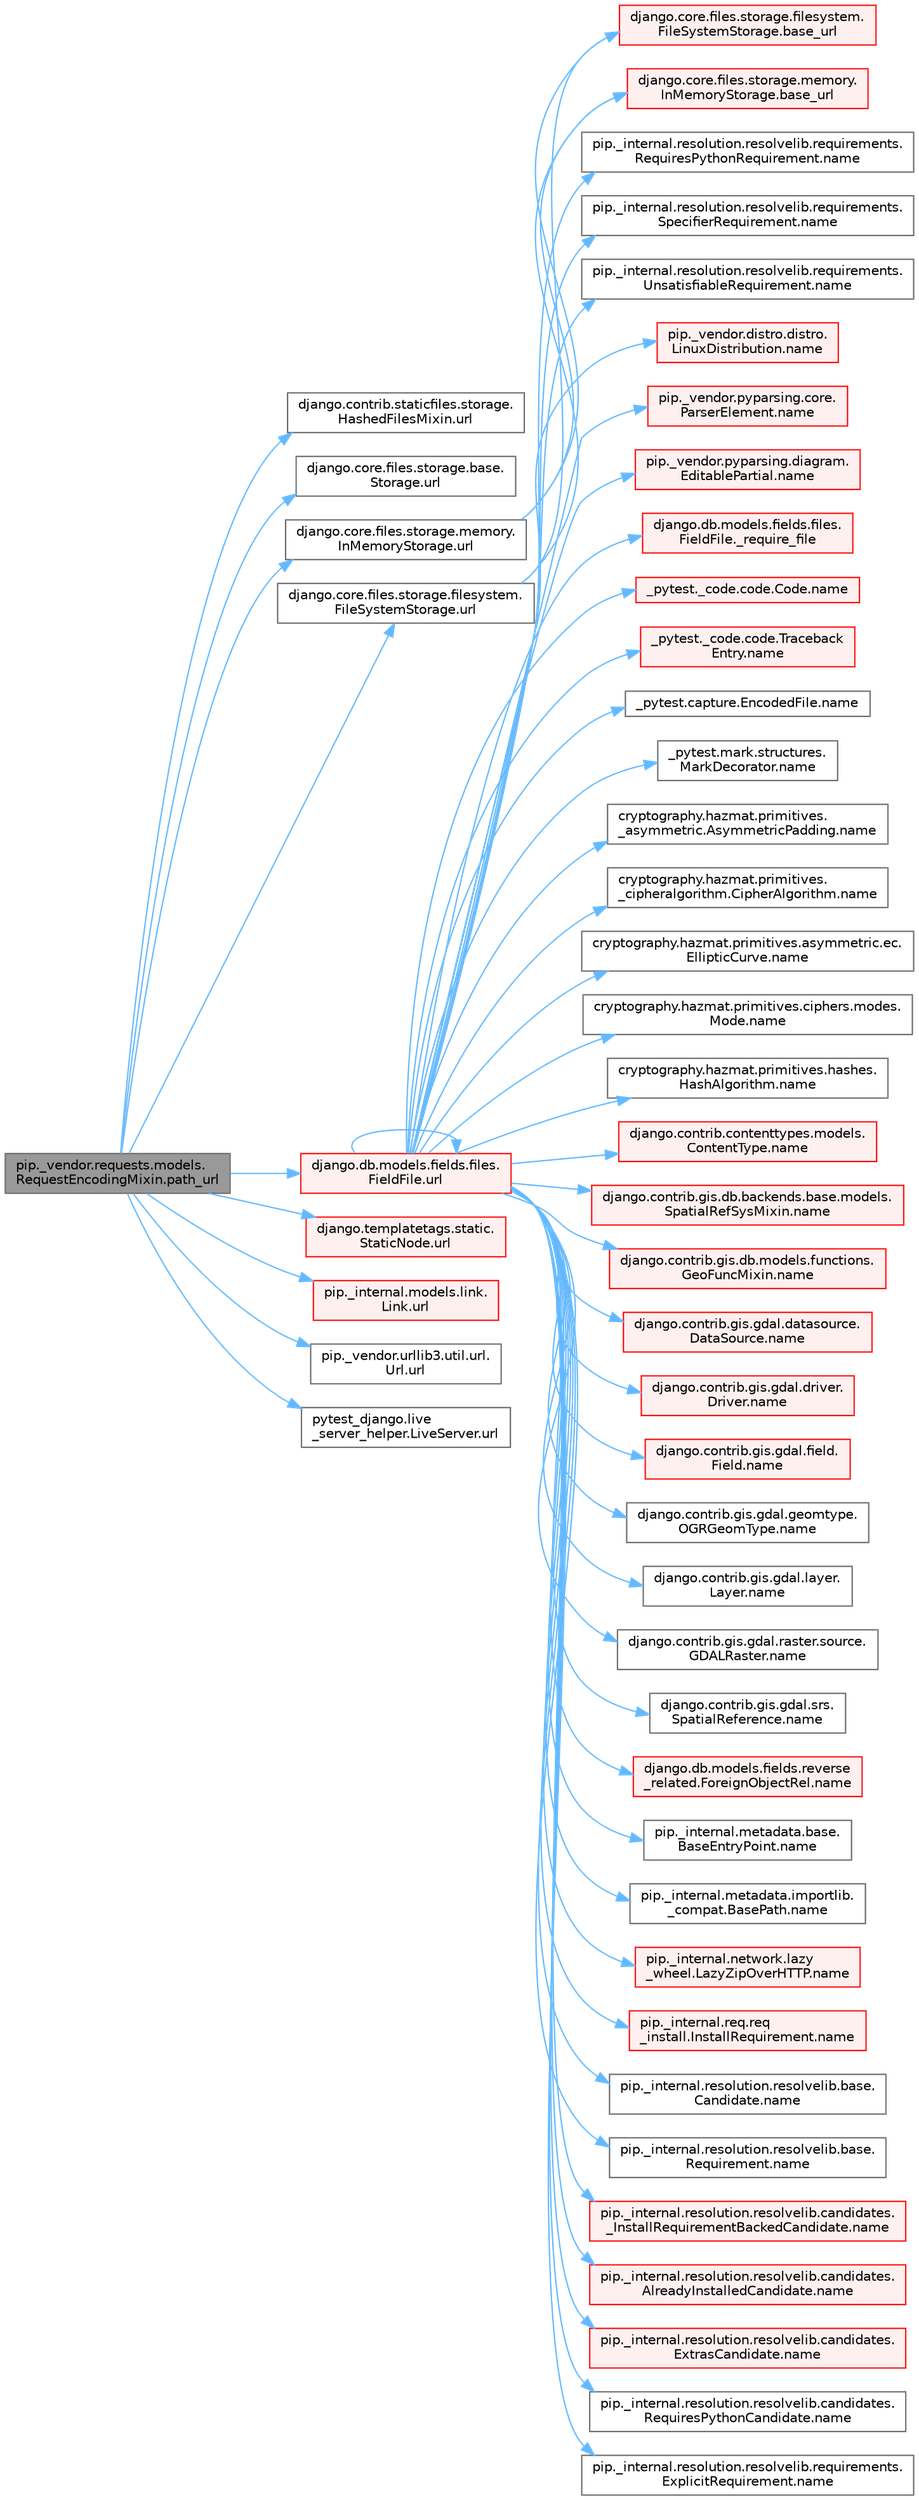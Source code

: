 digraph "pip._vendor.requests.models.RequestEncodingMixin.path_url"
{
 // LATEX_PDF_SIZE
  bgcolor="transparent";
  edge [fontname=Helvetica,fontsize=10,labelfontname=Helvetica,labelfontsize=10];
  node [fontname=Helvetica,fontsize=10,shape=box,height=0.2,width=0.4];
  rankdir="LR";
  Node1 [id="Node000001",label="pip._vendor.requests.models.\lRequestEncodingMixin.path_url",height=0.2,width=0.4,color="gray40", fillcolor="grey60", style="filled", fontcolor="black",tooltip=" "];
  Node1 -> Node2 [id="edge1_Node000001_Node000002",color="steelblue1",style="solid",tooltip=" "];
  Node2 [id="Node000002",label="django.contrib.staticfiles.storage.\lHashedFilesMixin.url",height=0.2,width=0.4,color="grey40", fillcolor="white", style="filled",URL="$classdjango_1_1contrib_1_1staticfiles_1_1storage_1_1_hashed_files_mixin.html#a81f974c7dd835781c0da370a9b83c70e",tooltip=" "];
  Node1 -> Node3 [id="edge2_Node000001_Node000003",color="steelblue1",style="solid",tooltip=" "];
  Node3 [id="Node000003",label="django.core.files.storage.base.\lStorage.url",height=0.2,width=0.4,color="grey40", fillcolor="white", style="filled",URL="$classdjango_1_1core_1_1files_1_1storage_1_1base_1_1_storage.html#a536c05b2d068ca7f08976a4cbd8957f8",tooltip=" "];
  Node1 -> Node4 [id="edge3_Node000001_Node000004",color="steelblue1",style="solid",tooltip=" "];
  Node4 [id="Node000004",label="django.core.files.storage.filesystem.\lFileSystemStorage.url",height=0.2,width=0.4,color="grey40", fillcolor="white", style="filled",URL="$classdjango_1_1core_1_1files_1_1storage_1_1filesystem_1_1_file_system_storage.html#a3bfcbd43a95c6ee84835ca43de1b4a62",tooltip=" "];
  Node4 -> Node5 [id="edge4_Node000004_Node000005",color="steelblue1",style="solid",tooltip=" "];
  Node5 [id="Node000005",label="django.core.files.storage.filesystem.\lFileSystemStorage.base_url",height=0.2,width=0.4,color="red", fillcolor="#FFF0F0", style="filled",URL="$classdjango_1_1core_1_1files_1_1storage_1_1filesystem_1_1_file_system_storage.html#abfebd8ecb8a8b7bb71fabb308172b71d",tooltip=" "];
  Node4 -> Node7 [id="edge5_Node000004_Node000007",color="steelblue1",style="solid",tooltip=" "];
  Node7 [id="Node000007",label="django.core.files.storage.memory.\lInMemoryStorage.base_url",height=0.2,width=0.4,color="red", fillcolor="#FFF0F0", style="filled",URL="$classdjango_1_1core_1_1files_1_1storage_1_1memory_1_1_in_memory_storage.html#abe19b8e26aba6c42befadd718d35bf7d",tooltip=" "];
  Node1 -> Node8 [id="edge6_Node000001_Node000008",color="steelblue1",style="solid",tooltip=" "];
  Node8 [id="Node000008",label="django.core.files.storage.memory.\lInMemoryStorage.url",height=0.2,width=0.4,color="grey40", fillcolor="white", style="filled",URL="$classdjango_1_1core_1_1files_1_1storage_1_1memory_1_1_in_memory_storage.html#a3927991235f4ed2724a01497d99c8472",tooltip=" "];
  Node8 -> Node5 [id="edge7_Node000008_Node000005",color="steelblue1",style="solid",tooltip=" "];
  Node8 -> Node7 [id="edge8_Node000008_Node000007",color="steelblue1",style="solid",tooltip=" "];
  Node1 -> Node9 [id="edge9_Node000001_Node000009",color="steelblue1",style="solid",tooltip=" "];
  Node9 [id="Node000009",label="django.db.models.fields.files.\lFieldFile.url",height=0.2,width=0.4,color="red", fillcolor="#FFF0F0", style="filled",URL="$classdjango_1_1db_1_1models_1_1fields_1_1files_1_1_field_file.html#a068aaff04949963245840e3226b2c87a",tooltip=" "];
  Node9 -> Node10 [id="edge10_Node000009_Node000010",color="steelblue1",style="solid",tooltip=" "];
  Node10 [id="Node000010",label="django.db.models.fields.files.\lFieldFile._require_file",height=0.2,width=0.4,color="red", fillcolor="#FFF0F0", style="filled",URL="$classdjango_1_1db_1_1models_1_1fields_1_1files_1_1_field_file.html#a1cac893f5b8a18de2457265f1bf93b47",tooltip=" "];
  Node9 -> Node360 [id="edge11_Node000009_Node000360",color="steelblue1",style="solid",tooltip=" "];
  Node360 [id="Node000360",label="_pytest._code.code.Code.name",height=0.2,width=0.4,color="red", fillcolor="#FFF0F0", style="filled",URL="$class__pytest_1_1__code_1_1code_1_1_code.html#a1f3cbc53ca6df4a1bab12183694b6e78",tooltip=" "];
  Node9 -> Node361 [id="edge12_Node000009_Node000361",color="steelblue1",style="solid",tooltip=" "];
  Node361 [id="Node000361",label="_pytest._code.code.Traceback\lEntry.name",height=0.2,width=0.4,color="red", fillcolor="#FFF0F0", style="filled",URL="$class__pytest_1_1__code_1_1code_1_1_traceback_entry.html#a106b95c0753f41669fbfb8ee4c11ad3d",tooltip=" "];
  Node9 -> Node363 [id="edge13_Node000009_Node000363",color="steelblue1",style="solid",tooltip=" "];
  Node363 [id="Node000363",label="_pytest.capture.EncodedFile.name",height=0.2,width=0.4,color="grey40", fillcolor="white", style="filled",URL="$class__pytest_1_1capture_1_1_encoded_file.html#a738c73b5de21c7261d9e51f71e4f0397",tooltip=" "];
  Node9 -> Node364 [id="edge14_Node000009_Node000364",color="steelblue1",style="solid",tooltip=" "];
  Node364 [id="Node000364",label="_pytest.mark.structures.\lMarkDecorator.name",height=0.2,width=0.4,color="grey40", fillcolor="white", style="filled",URL="$class__pytest_1_1mark_1_1structures_1_1_mark_decorator.html#ae8f66760cda125450e0e3bd38689c72f",tooltip=" "];
  Node9 -> Node365 [id="edge15_Node000009_Node000365",color="steelblue1",style="solid",tooltip=" "];
  Node365 [id="Node000365",label="cryptography.hazmat.primitives.\l_asymmetric.AsymmetricPadding.name",height=0.2,width=0.4,color="grey40", fillcolor="white", style="filled",URL="$classcryptography_1_1hazmat_1_1primitives_1_1__asymmetric_1_1_asymmetric_padding.html#a8f72e8284cb336861a873ed5ce0e39b5",tooltip=" "];
  Node9 -> Node366 [id="edge16_Node000009_Node000366",color="steelblue1",style="solid",tooltip=" "];
  Node366 [id="Node000366",label="cryptography.hazmat.primitives.\l_cipheralgorithm.CipherAlgorithm.name",height=0.2,width=0.4,color="grey40", fillcolor="white", style="filled",URL="$classcryptography_1_1hazmat_1_1primitives_1_1__cipheralgorithm_1_1_cipher_algorithm.html#a50567a5c3388450ab7aa883ab34a1ac7",tooltip=" "];
  Node9 -> Node367 [id="edge17_Node000009_Node000367",color="steelblue1",style="solid",tooltip=" "];
  Node367 [id="Node000367",label="cryptography.hazmat.primitives.asymmetric.ec.\lEllipticCurve.name",height=0.2,width=0.4,color="grey40", fillcolor="white", style="filled",URL="$classcryptography_1_1hazmat_1_1primitives_1_1asymmetric_1_1ec_1_1_elliptic_curve.html#a2775c4e945309a6c7ea33dace1698a60",tooltip=" "];
  Node9 -> Node368 [id="edge18_Node000009_Node000368",color="steelblue1",style="solid",tooltip=" "];
  Node368 [id="Node000368",label="cryptography.hazmat.primitives.ciphers.modes.\lMode.name",height=0.2,width=0.4,color="grey40", fillcolor="white", style="filled",URL="$classcryptography_1_1hazmat_1_1primitives_1_1ciphers_1_1modes_1_1_mode.html#a99d93fd1370a2abbb5bb5cffbd5ff0f7",tooltip=" "];
  Node9 -> Node369 [id="edge19_Node000009_Node000369",color="steelblue1",style="solid",tooltip=" "];
  Node369 [id="Node000369",label="cryptography.hazmat.primitives.hashes.\lHashAlgorithm.name",height=0.2,width=0.4,color="grey40", fillcolor="white", style="filled",URL="$classcryptography_1_1hazmat_1_1primitives_1_1hashes_1_1_hash_algorithm.html#a42c7e1582d9b46a015774af9e5cbbb0b",tooltip=" "];
  Node9 -> Node370 [id="edge20_Node000009_Node000370",color="steelblue1",style="solid",tooltip=" "];
  Node370 [id="Node000370",label="django.contrib.contenttypes.models.\lContentType.name",height=0.2,width=0.4,color="red", fillcolor="#FFF0F0", style="filled",URL="$classdjango_1_1contrib_1_1contenttypes_1_1models_1_1_content_type.html#a305b62f56597bb2e4823dcf5e6ccdcf8",tooltip=" "];
  Node9 -> Node372 [id="edge21_Node000009_Node000372",color="steelblue1",style="solid",tooltip=" "];
  Node372 [id="Node000372",label="django.contrib.gis.db.backends.base.models.\lSpatialRefSysMixin.name",height=0.2,width=0.4,color="red", fillcolor="#FFF0F0", style="filled",URL="$classdjango_1_1contrib_1_1gis_1_1db_1_1backends_1_1base_1_1models_1_1_spatial_ref_sys_mixin.html#a56fe36e786b49160249395f453dd1cab",tooltip=" "];
  Node9 -> Node373 [id="edge22_Node000009_Node000373",color="steelblue1",style="solid",tooltip=" "];
  Node373 [id="Node000373",label="django.contrib.gis.db.models.functions.\lGeoFuncMixin.name",height=0.2,width=0.4,color="red", fillcolor="#FFF0F0", style="filled",URL="$classdjango_1_1contrib_1_1gis_1_1db_1_1models_1_1functions_1_1_geo_func_mixin.html#adeeb6b2c9db337396468712e919af622",tooltip=" "];
  Node9 -> Node374 [id="edge23_Node000009_Node000374",color="steelblue1",style="solid",tooltip=" "];
  Node374 [id="Node000374",label="django.contrib.gis.gdal.datasource.\lDataSource.name",height=0.2,width=0.4,color="red", fillcolor="#FFF0F0", style="filled",URL="$classdjango_1_1contrib_1_1gis_1_1gdal_1_1datasource_1_1_data_source.html#aaa98728c7ef6f4d96c689550e8af3ed5",tooltip=" "];
  Node9 -> Node388 [id="edge24_Node000009_Node000388",color="steelblue1",style="solid",tooltip=" "];
  Node388 [id="Node000388",label="django.contrib.gis.gdal.driver.\lDriver.name",height=0.2,width=0.4,color="red", fillcolor="#FFF0F0", style="filled",URL="$classdjango_1_1contrib_1_1gis_1_1gdal_1_1driver_1_1_driver.html#aaa5d4d1b9fd762839db84d1e56e36b7f",tooltip=" "];
  Node9 -> Node389 [id="edge25_Node000009_Node000389",color="steelblue1",style="solid",tooltip=" "];
  Node389 [id="Node000389",label="django.contrib.gis.gdal.field.\lField.name",height=0.2,width=0.4,color="red", fillcolor="#FFF0F0", style="filled",URL="$classdjango_1_1contrib_1_1gis_1_1gdal_1_1field_1_1_field.html#a28a3b0af5006d5abf34d5b1497011368",tooltip=" "];
  Node9 -> Node390 [id="edge26_Node000009_Node000390",color="steelblue1",style="solid",tooltip=" "];
  Node390 [id="Node000390",label="django.contrib.gis.gdal.geomtype.\lOGRGeomType.name",height=0.2,width=0.4,color="grey40", fillcolor="white", style="filled",URL="$classdjango_1_1contrib_1_1gis_1_1gdal_1_1geomtype_1_1_o_g_r_geom_type.html#a719b3100682ab8df79fd8a2484163b8e",tooltip=" "];
  Node9 -> Node391 [id="edge27_Node000009_Node000391",color="steelblue1",style="solid",tooltip=" "];
  Node391 [id="Node000391",label="django.contrib.gis.gdal.layer.\lLayer.name",height=0.2,width=0.4,color="grey40", fillcolor="white", style="filled",URL="$classdjango_1_1contrib_1_1gis_1_1gdal_1_1layer_1_1_layer.html#a53791d8e2fe8b1ca86b426a625e7d66c",tooltip=" "];
  Node9 -> Node392 [id="edge28_Node000009_Node000392",color="steelblue1",style="solid",tooltip=" "];
  Node392 [id="Node000392",label="django.contrib.gis.gdal.raster.source.\lGDALRaster.name",height=0.2,width=0.4,color="grey40", fillcolor="white", style="filled",URL="$classdjango_1_1contrib_1_1gis_1_1gdal_1_1raster_1_1source_1_1_g_d_a_l_raster.html#a6cca2a8eca0ab4ff2e89f0f0cce590d1",tooltip=" "];
  Node9 -> Node393 [id="edge29_Node000009_Node000393",color="steelblue1",style="solid",tooltip=" "];
  Node393 [id="Node000393",label="django.contrib.gis.gdal.srs.\lSpatialReference.name",height=0.2,width=0.4,color="grey40", fillcolor="white", style="filled",URL="$classdjango_1_1contrib_1_1gis_1_1gdal_1_1srs_1_1_spatial_reference.html#ac2c9d37b41ae1a91ca63a7046590d603",tooltip=" "];
  Node9 -> Node394 [id="edge30_Node000009_Node000394",color="steelblue1",style="solid",tooltip=" "];
  Node394 [id="Node000394",label="django.db.models.fields.reverse\l_related.ForeignObjectRel.name",height=0.2,width=0.4,color="red", fillcolor="#FFF0F0", style="filled",URL="$classdjango_1_1db_1_1models_1_1fields_1_1reverse__related_1_1_foreign_object_rel.html#a5c0c2387142987d2c9582e677e90b5d7",tooltip=" "];
  Node9 -> Node395 [id="edge31_Node000009_Node000395",color="steelblue1",style="solid",tooltip=" "];
  Node395 [id="Node000395",label="pip._internal.metadata.base.\lBaseEntryPoint.name",height=0.2,width=0.4,color="grey40", fillcolor="white", style="filled",URL="$classpip_1_1__internal_1_1metadata_1_1base_1_1_base_entry_point.html#acd0c7299966258aeb0876da26520233d",tooltip=" "];
  Node9 -> Node396 [id="edge32_Node000009_Node000396",color="steelblue1",style="solid",tooltip=" "];
  Node396 [id="Node000396",label="pip._internal.metadata.importlib.\l_compat.BasePath.name",height=0.2,width=0.4,color="grey40", fillcolor="white", style="filled",URL="$classpip_1_1__internal_1_1metadata_1_1importlib_1_1__compat_1_1_base_path.html#aa5b4e00be6be00e1bd599909ae50bc00",tooltip=" "];
  Node9 -> Node397 [id="edge33_Node000009_Node000397",color="steelblue1",style="solid",tooltip=" "];
  Node397 [id="Node000397",label="pip._internal.network.lazy\l_wheel.LazyZipOverHTTP.name",height=0.2,width=0.4,color="red", fillcolor="#FFF0F0", style="filled",URL="$classpip_1_1__internal_1_1network_1_1lazy__wheel_1_1_lazy_zip_over_h_t_t_p.html#a59403bb703d375caa6c1dda7573257a1",tooltip=" "];
  Node9 -> Node398 [id="edge34_Node000009_Node000398",color="steelblue1",style="solid",tooltip=" "];
  Node398 [id="Node000398",label="pip._internal.req.req\l_install.InstallRequirement.name",height=0.2,width=0.4,color="red", fillcolor="#FFF0F0", style="filled",URL="$classpip_1_1__internal_1_1req_1_1req__install_1_1_install_requirement.html#a6b019e16ae98576ae64c68e0f5824e34",tooltip=" "];
  Node9 -> Node406 [id="edge35_Node000009_Node000406",color="steelblue1",style="solid",tooltip=" "];
  Node406 [id="Node000406",label="pip._internal.resolution.resolvelib.base.\lCandidate.name",height=0.2,width=0.4,color="grey40", fillcolor="white", style="filled",URL="$classpip_1_1__internal_1_1resolution_1_1resolvelib_1_1base_1_1_candidate.html#a7000e68e912182072a011f9df0c142ee",tooltip=" "];
  Node9 -> Node407 [id="edge36_Node000009_Node000407",color="steelblue1",style="solid",tooltip=" "];
  Node407 [id="Node000407",label="pip._internal.resolution.resolvelib.base.\lRequirement.name",height=0.2,width=0.4,color="grey40", fillcolor="white", style="filled",URL="$classpip_1_1__internal_1_1resolution_1_1resolvelib_1_1base_1_1_requirement.html#a013752876d4b3521f3a087987b443d90",tooltip=" "];
  Node9 -> Node408 [id="edge37_Node000009_Node000408",color="steelblue1",style="solid",tooltip=" "];
  Node408 [id="Node000408",label="pip._internal.resolution.resolvelib.candidates.\l_InstallRequirementBackedCandidate.name",height=0.2,width=0.4,color="red", fillcolor="#FFF0F0", style="filled",URL="$classpip_1_1__internal_1_1resolution_1_1resolvelib_1_1candidates_1_1___install_requirement_backed_candidate.html#a1538a825241b855a4abf51d6bf616cde",tooltip=" "];
  Node9 -> Node492 [id="edge38_Node000009_Node000492",color="steelblue1",style="solid",tooltip=" "];
  Node492 [id="Node000492",label="pip._internal.resolution.resolvelib.candidates.\lAlreadyInstalledCandidate.name",height=0.2,width=0.4,color="red", fillcolor="#FFF0F0", style="filled",URL="$classpip_1_1__internal_1_1resolution_1_1resolvelib_1_1candidates_1_1_already_installed_candidate.html#a0f4ae3f092daa140dc8bda04e8d0f2d0",tooltip=" "];
  Node9 -> Node493 [id="edge39_Node000009_Node000493",color="steelblue1",style="solid",tooltip=" "];
  Node493 [id="Node000493",label="pip._internal.resolution.resolvelib.candidates.\lExtrasCandidate.name",height=0.2,width=0.4,color="red", fillcolor="#FFF0F0", style="filled",URL="$classpip_1_1__internal_1_1resolution_1_1resolvelib_1_1candidates_1_1_extras_candidate.html#a6e13b1ab724cd7af8b22cadb37352b31",tooltip=" "];
  Node9 -> Node531 [id="edge40_Node000009_Node000531",color="steelblue1",style="solid",tooltip=" "];
  Node531 [id="Node000531",label="pip._internal.resolution.resolvelib.candidates.\lRequiresPythonCandidate.name",height=0.2,width=0.4,color="grey40", fillcolor="white", style="filled",URL="$classpip_1_1__internal_1_1resolution_1_1resolvelib_1_1candidates_1_1_requires_python_candidate.html#aeff13058676b07d1b67feed53749d838",tooltip=" "];
  Node9 -> Node532 [id="edge41_Node000009_Node000532",color="steelblue1",style="solid",tooltip=" "];
  Node532 [id="Node000532",label="pip._internal.resolution.resolvelib.requirements.\lExplicitRequirement.name",height=0.2,width=0.4,color="grey40", fillcolor="white", style="filled",URL="$classpip_1_1__internal_1_1resolution_1_1resolvelib_1_1requirements_1_1_explicit_requirement.html#a3e8f9b07c17be864b1a90cc2f5e87b35",tooltip=" "];
  Node9 -> Node533 [id="edge42_Node000009_Node000533",color="steelblue1",style="solid",tooltip=" "];
  Node533 [id="Node000533",label="pip._internal.resolution.resolvelib.requirements.\lRequiresPythonRequirement.name",height=0.2,width=0.4,color="grey40", fillcolor="white", style="filled",URL="$classpip_1_1__internal_1_1resolution_1_1resolvelib_1_1requirements_1_1_requires_python_requirement.html#ac555e717a97ebb38cb2ad735939cf8b8",tooltip=" "];
  Node9 -> Node534 [id="edge43_Node000009_Node000534",color="steelblue1",style="solid",tooltip=" "];
  Node534 [id="Node000534",label="pip._internal.resolution.resolvelib.requirements.\lSpecifierRequirement.name",height=0.2,width=0.4,color="grey40", fillcolor="white", style="filled",URL="$classpip_1_1__internal_1_1resolution_1_1resolvelib_1_1requirements_1_1_specifier_requirement.html#af2ae64f787d166605910d13457564fd9",tooltip=" "];
  Node9 -> Node535 [id="edge44_Node000009_Node000535",color="steelblue1",style="solid",tooltip=" "];
  Node535 [id="Node000535",label="pip._internal.resolution.resolvelib.requirements.\lUnsatisfiableRequirement.name",height=0.2,width=0.4,color="grey40", fillcolor="white", style="filled",URL="$classpip_1_1__internal_1_1resolution_1_1resolvelib_1_1requirements_1_1_unsatisfiable_requirement.html#a78f7012fa925a93d5600232bf2bc9728",tooltip=" "];
  Node9 -> Node536 [id="edge45_Node000009_Node000536",color="steelblue1",style="solid",tooltip=" "];
  Node536 [id="Node000536",label="pip._vendor.distro.distro.\lLinuxDistribution.name",height=0.2,width=0.4,color="red", fillcolor="#FFF0F0", style="filled",URL="$classpip_1_1__vendor_1_1distro_1_1distro_1_1_linux_distribution.html#a0f30009e5f86e89a27bd187e8a759e32",tooltip=" "];
  Node9 -> Node596 [id="edge46_Node000009_Node000596",color="steelblue1",style="solid",tooltip=" "];
  Node596 [id="Node000596",label="pip._vendor.pyparsing.core.\lParserElement.name",height=0.2,width=0.4,color="red", fillcolor="#FFF0F0", style="filled",URL="$classpip_1_1__vendor_1_1pyparsing_1_1core_1_1_parser_element.html#ad7db196655f86eaadabd81c40af25717",tooltip=" "];
  Node9 -> Node694 [id="edge47_Node000009_Node000694",color="steelblue1",style="solid",tooltip=" "];
  Node694 [id="Node000694",label="pip._vendor.pyparsing.diagram.\lEditablePartial.name",height=0.2,width=0.4,color="red", fillcolor="#FFF0F0", style="filled",URL="$classpip_1_1__vendor_1_1pyparsing_1_1diagram_1_1_editable_partial.html#a3c8365249bd6514fce002d62622de581",tooltip=" "];
  Node9 -> Node9 [id="edge48_Node000009_Node000009",color="steelblue1",style="solid",tooltip=" "];
  Node1 -> Node2104 [id="edge49_Node000001_Node002104",color="steelblue1",style="solid",tooltip=" "];
  Node2104 [id="Node002104",label="django.templatetags.static.\lStaticNode.url",height=0.2,width=0.4,color="red", fillcolor="#FFF0F0", style="filled",URL="$classdjango_1_1templatetags_1_1static_1_1_static_node.html#a115d09ea1992e51f4b56d0e8b24abfb3",tooltip=" "];
  Node1 -> Node2107 [id="edge50_Node000001_Node002107",color="steelblue1",style="solid",tooltip=" "];
  Node2107 [id="Node002107",label="pip._internal.models.link.\lLink.url",height=0.2,width=0.4,color="red", fillcolor="#FFF0F0", style="filled",URL="$classpip_1_1__internal_1_1models_1_1link_1_1_link.html#a6a4e9c09f8076390a11cc9b3fe51aede",tooltip=" "];
  Node1 -> Node2109 [id="edge51_Node000001_Node002109",color="steelblue1",style="solid",tooltip=" "];
  Node2109 [id="Node002109",label="pip._vendor.urllib3.util.url.\lUrl.url",height=0.2,width=0.4,color="grey40", fillcolor="white", style="filled",URL="$classpip_1_1__vendor_1_1urllib3_1_1util_1_1url_1_1_url.html#a24a8206971ff2333245142ccff2daef2",tooltip=" "];
  Node1 -> Node2110 [id="edge52_Node000001_Node002110",color="steelblue1",style="solid",tooltip=" "];
  Node2110 [id="Node002110",label="pytest_django.live\l_server_helper.LiveServer.url",height=0.2,width=0.4,color="grey40", fillcolor="white", style="filled",URL="$classpytest__django_1_1live__server__helper_1_1_live_server.html#ae01d36904f93cefc0440a88f8e9a4c30",tooltip=" "];
}
